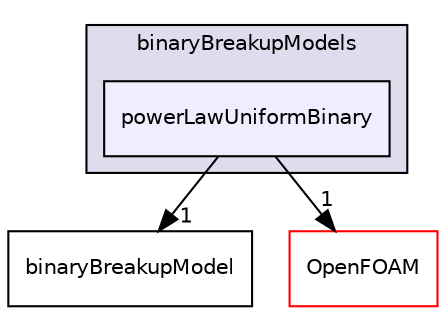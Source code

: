 digraph "src/phaseSystemModels/reactingEulerFoam/phaseSystems/populationBalanceModel/binaryBreakupModels/powerLawUniformBinary" {
  bgcolor=transparent;
  compound=true
  node [ fontsize="10", fontname="Helvetica"];
  edge [ labelfontsize="10", labelfontname="Helvetica"];
  subgraph clusterdir_79269f19d25f65a435c840829e6ca20b {
    graph [ bgcolor="#ddddee", pencolor="black", label="binaryBreakupModels" fontname="Helvetica", fontsize="10", URL="dir_79269f19d25f65a435c840829e6ca20b.html"]
  dir_10d14a94d5d5e17793ebc66fc6ebdefb [shape=box, label="powerLawUniformBinary", style="filled", fillcolor="#eeeeff", pencolor="black", URL="dir_10d14a94d5d5e17793ebc66fc6ebdefb.html"];
  }
  dir_b21d7a131d4a2263d4459a87416a72a5 [shape=box label="binaryBreakupModel" URL="dir_b21d7a131d4a2263d4459a87416a72a5.html"];
  dir_c5473ff19b20e6ec4dfe5c310b3778a8 [shape=box label="OpenFOAM" color="red" URL="dir_c5473ff19b20e6ec4dfe5c310b3778a8.html"];
  dir_10d14a94d5d5e17793ebc66fc6ebdefb->dir_b21d7a131d4a2263d4459a87416a72a5 [headlabel="1", labeldistance=1.5 headhref="dir_003264_003261.html"];
  dir_10d14a94d5d5e17793ebc66fc6ebdefb->dir_c5473ff19b20e6ec4dfe5c310b3778a8 [headlabel="1", labeldistance=1.5 headhref="dir_003264_002151.html"];
}
